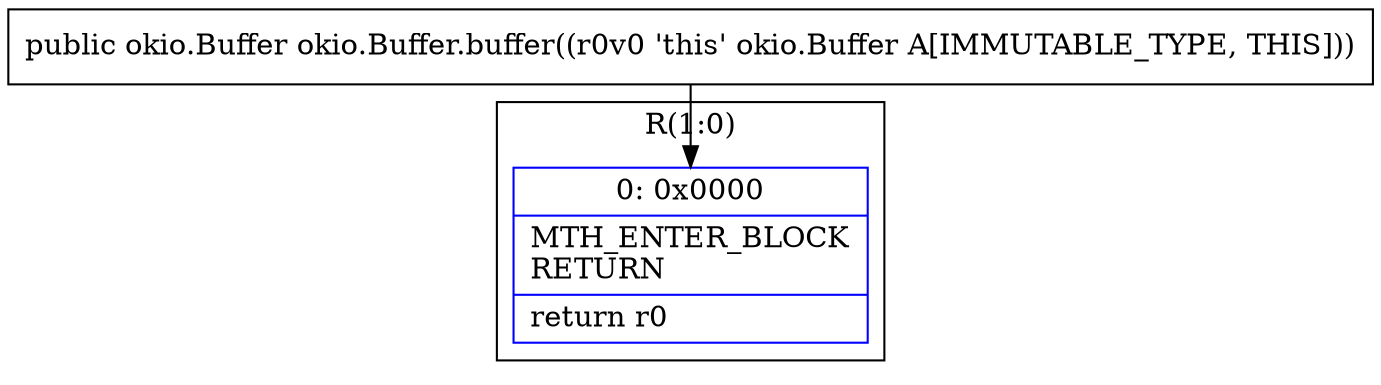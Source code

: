 digraph "CFG forokio.Buffer.buffer()Lokio\/Buffer;" {
subgraph cluster_Region_2105815477 {
label = "R(1:0)";
node [shape=record,color=blue];
Node_0 [shape=record,label="{0\:\ 0x0000|MTH_ENTER_BLOCK\lRETURN\l|return r0\l}"];
}
MethodNode[shape=record,label="{public okio.Buffer okio.Buffer.buffer((r0v0 'this' okio.Buffer A[IMMUTABLE_TYPE, THIS])) }"];
MethodNode -> Node_0;
}

